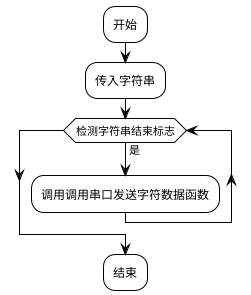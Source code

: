 @startuml
!theme plain
:开始;
:传入字符串;
while (检测字符串结束标志) is (是)
    :调用调用串口发送字符数据函数;
endwhile
:结束;

@enduml·